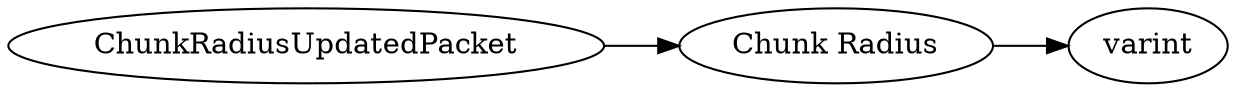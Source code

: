 digraph "ChunkRadiusUpdatedPacket" {
rankdir = LR
0
0 -> 1
1 -> 2

0 [label="ChunkRadiusUpdatedPacket",comment="name: \"ChunkRadiusUpdatedPacket\", typeName: \"\", id: 0, branchId: 70, recurseId: -1, attributes: 0, notes: \"\""];
1 [label="Chunk Radius",comment="name: \"Chunk Radius\", typeName: \"\", id: 1, branchId: 0, recurseId: -1, attributes: 0, notes: \"\""];
2 [label="varint",comment="name: \"varint\", typeName: \"\", id: 2, branchId: 0, recurseId: -1, attributes: 512, notes: \"\""];
{ rank = max;2}

}
